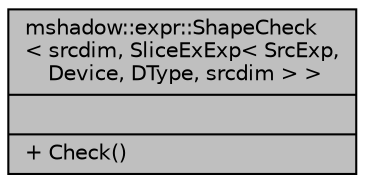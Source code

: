 digraph "mshadow::expr::ShapeCheck&lt; srcdim, SliceExExp&lt; SrcExp, Device, DType, srcdim &gt; &gt;"
{
 // LATEX_PDF_SIZE
  edge [fontname="Helvetica",fontsize="10",labelfontname="Helvetica",labelfontsize="10"];
  node [fontname="Helvetica",fontsize="10",shape=record];
  Node1 [label="{mshadow::expr::ShapeCheck\l\< srcdim, SliceExExp\< SrcExp,\l Device, DType, srcdim \> \>\n||+ Check()\l}",height=0.2,width=0.4,color="black", fillcolor="grey75", style="filled", fontcolor="black",tooltip=" "];
}
